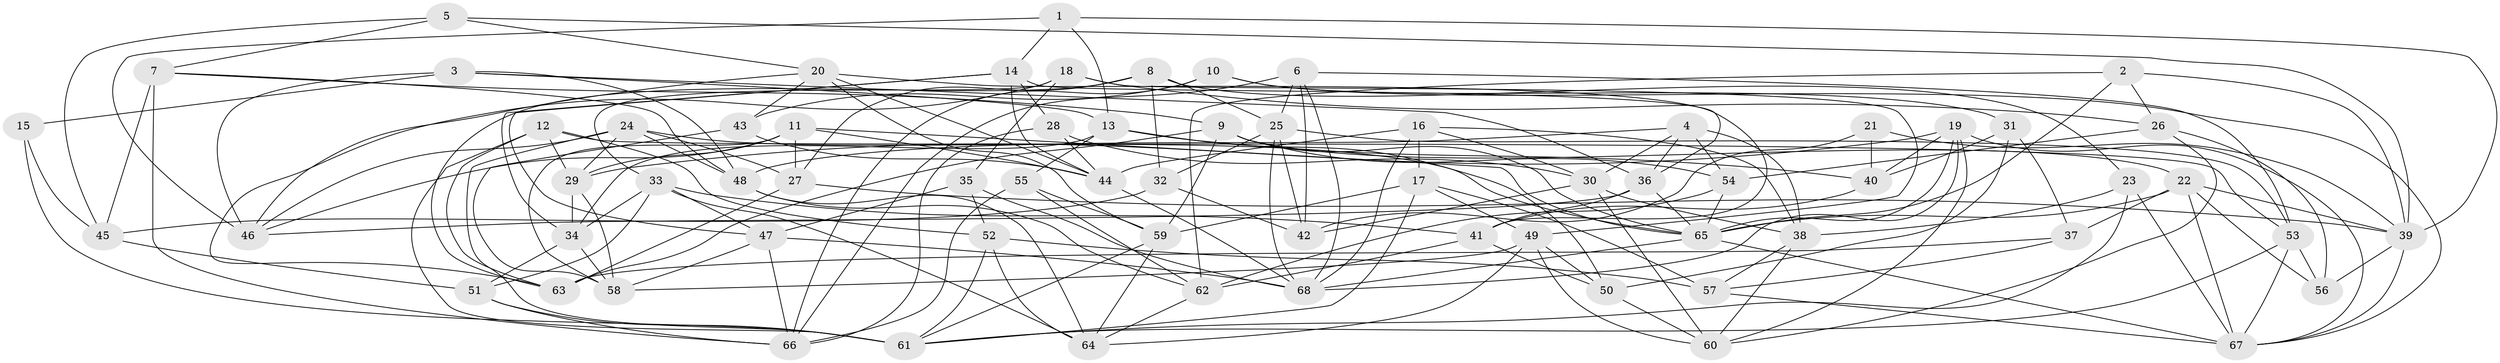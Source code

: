 // original degree distribution, {4: 1.0}
// Generated by graph-tools (version 1.1) at 2025/03/03/09/25 03:03:06]
// undirected, 68 vertices, 186 edges
graph export_dot {
graph [start="1"]
  node [color=gray90,style=filled];
  1;
  2;
  3;
  4;
  5;
  6;
  7;
  8;
  9;
  10;
  11;
  12;
  13;
  14;
  15;
  16;
  17;
  18;
  19;
  20;
  21;
  22;
  23;
  24;
  25;
  26;
  27;
  28;
  29;
  30;
  31;
  32;
  33;
  34;
  35;
  36;
  37;
  38;
  39;
  40;
  41;
  42;
  43;
  44;
  45;
  46;
  47;
  48;
  49;
  50;
  51;
  52;
  53;
  54;
  55;
  56;
  57;
  58;
  59;
  60;
  61;
  62;
  63;
  64;
  65;
  66;
  67;
  68;
  1 -- 13 [weight=1.0];
  1 -- 14 [weight=1.0];
  1 -- 39 [weight=1.0];
  1 -- 46 [weight=1.0];
  2 -- 26 [weight=1.0];
  2 -- 39 [weight=1.0];
  2 -- 62 [weight=1.0];
  2 -- 65 [weight=1.0];
  3 -- 13 [weight=1.0];
  3 -- 15 [weight=2.0];
  3 -- 36 [weight=1.0];
  3 -- 46 [weight=1.0];
  3 -- 48 [weight=1.0];
  4 -- 30 [weight=1.0];
  4 -- 36 [weight=1.0];
  4 -- 38 [weight=1.0];
  4 -- 48 [weight=1.0];
  4 -- 54 [weight=2.0];
  5 -- 7 [weight=1.0];
  5 -- 20 [weight=1.0];
  5 -- 39 [weight=1.0];
  5 -- 45 [weight=1.0];
  6 -- 25 [weight=1.0];
  6 -- 42 [weight=1.0];
  6 -- 53 [weight=1.0];
  6 -- 66 [weight=2.0];
  6 -- 68 [weight=1.0];
  7 -- 9 [weight=1.0];
  7 -- 45 [weight=1.0];
  7 -- 48 [weight=1.0];
  7 -- 66 [weight=2.0];
  8 -- 23 [weight=1.0];
  8 -- 25 [weight=1.0];
  8 -- 27 [weight=2.0];
  8 -- 32 [weight=1.0];
  8 -- 63 [weight=1.0];
  9 -- 22 [weight=1.0];
  9 -- 54 [weight=1.0];
  9 -- 59 [weight=1.0];
  9 -- 63 [weight=1.0];
  9 -- 65 [weight=1.0];
  10 -- 31 [weight=2.0];
  10 -- 43 [weight=2.0];
  10 -- 66 [weight=1.0];
  10 -- 67 [weight=1.0];
  11 -- 27 [weight=1.0];
  11 -- 29 [weight=1.0];
  11 -- 44 [weight=1.0];
  11 -- 46 [weight=1.0];
  11 -- 58 [weight=1.0];
  11 -- 65 [weight=1.0];
  12 -- 29 [weight=1.0];
  12 -- 52 [weight=1.0];
  12 -- 53 [weight=1.0];
  12 -- 61 [weight=2.0];
  12 -- 63 [weight=1.0];
  13 -- 34 [weight=1.0];
  13 -- 40 [weight=1.0];
  13 -- 50 [weight=1.0];
  13 -- 55 [weight=1.0];
  14 -- 28 [weight=1.0];
  14 -- 34 [weight=1.0];
  14 -- 36 [weight=1.0];
  14 -- 44 [weight=1.0];
  14 -- 47 [weight=1.0];
  15 -- 45 [weight=1.0];
  15 -- 61 [weight=1.0];
  16 -- 17 [weight=2.0];
  16 -- 30 [weight=1.0];
  16 -- 38 [weight=1.0];
  16 -- 44 [weight=1.0];
  16 -- 68 [weight=1.0];
  17 -- 49 [weight=1.0];
  17 -- 57 [weight=1.0];
  17 -- 59 [weight=1.0];
  17 -- 61 [weight=1.0];
  18 -- 26 [weight=2.0];
  18 -- 33 [weight=1.0];
  18 -- 35 [weight=1.0];
  18 -- 49 [weight=1.0];
  18 -- 63 [weight=1.0];
  19 -- 29 [weight=1.0];
  19 -- 40 [weight=1.0];
  19 -- 60 [weight=1.0];
  19 -- 65 [weight=1.0];
  19 -- 67 [weight=1.0];
  19 -- 68 [weight=1.0];
  20 -- 41 [weight=1.0];
  20 -- 43 [weight=1.0];
  20 -- 44 [weight=1.0];
  20 -- 46 [weight=1.0];
  20 -- 59 [weight=1.0];
  21 -- 39 [weight=1.0];
  21 -- 40 [weight=2.0];
  21 -- 42 [weight=1.0];
  22 -- 37 [weight=1.0];
  22 -- 39 [weight=1.0];
  22 -- 56 [weight=1.0];
  22 -- 65 [weight=1.0];
  22 -- 67 [weight=1.0];
  23 -- 38 [weight=1.0];
  23 -- 61 [weight=1.0];
  23 -- 67 [weight=1.0];
  24 -- 27 [weight=1.0];
  24 -- 29 [weight=1.0];
  24 -- 46 [weight=1.0];
  24 -- 48 [weight=1.0];
  24 -- 61 [weight=1.0];
  24 -- 65 [weight=1.0];
  25 -- 32 [weight=1.0];
  25 -- 42 [weight=1.0];
  25 -- 53 [weight=1.0];
  25 -- 68 [weight=1.0];
  26 -- 54 [weight=1.0];
  26 -- 56 [weight=1.0];
  26 -- 60 [weight=1.0];
  27 -- 39 [weight=1.0];
  27 -- 63 [weight=1.0];
  28 -- 30 [weight=1.0];
  28 -- 44 [weight=1.0];
  28 -- 66 [weight=1.0];
  29 -- 34 [weight=1.0];
  29 -- 58 [weight=1.0];
  30 -- 38 [weight=1.0];
  30 -- 42 [weight=1.0];
  30 -- 60 [weight=1.0];
  31 -- 37 [weight=1.0];
  31 -- 40 [weight=1.0];
  31 -- 50 [weight=2.0];
  32 -- 42 [weight=2.0];
  32 -- 45 [weight=2.0];
  33 -- 34 [weight=1.0];
  33 -- 41 [weight=1.0];
  33 -- 47 [weight=1.0];
  33 -- 51 [weight=1.0];
  33 -- 64 [weight=1.0];
  34 -- 51 [weight=1.0];
  34 -- 58 [weight=1.0];
  35 -- 47 [weight=1.0];
  35 -- 52 [weight=1.0];
  35 -- 68 [weight=1.0];
  36 -- 41 [weight=1.0];
  36 -- 46 [weight=1.0];
  36 -- 65 [weight=1.0];
  37 -- 57 [weight=1.0];
  37 -- 63 [weight=1.0];
  38 -- 57 [weight=1.0];
  38 -- 60 [weight=1.0];
  39 -- 56 [weight=1.0];
  39 -- 67 [weight=1.0];
  40 -- 41 [weight=1.0];
  41 -- 50 [weight=1.0];
  41 -- 62 [weight=1.0];
  43 -- 44 [weight=2.0];
  43 -- 58 [weight=1.0];
  44 -- 68 [weight=1.0];
  45 -- 51 [weight=1.0];
  47 -- 58 [weight=1.0];
  47 -- 66 [weight=1.0];
  47 -- 68 [weight=1.0];
  48 -- 62 [weight=1.0];
  48 -- 64 [weight=1.0];
  49 -- 50 [weight=1.0];
  49 -- 58 [weight=1.0];
  49 -- 60 [weight=1.0];
  49 -- 64 [weight=1.0];
  50 -- 60 [weight=1.0];
  51 -- 61 [weight=1.0];
  51 -- 66 [weight=2.0];
  52 -- 57 [weight=2.0];
  52 -- 61 [weight=1.0];
  52 -- 64 [weight=1.0];
  53 -- 56 [weight=1.0];
  53 -- 61 [weight=1.0];
  53 -- 67 [weight=1.0];
  54 -- 62 [weight=1.0];
  54 -- 65 [weight=1.0];
  55 -- 59 [weight=1.0];
  55 -- 62 [weight=1.0];
  55 -- 66 [weight=1.0];
  57 -- 67 [weight=1.0];
  59 -- 61 [weight=1.0];
  59 -- 64 [weight=1.0];
  62 -- 64 [weight=1.0];
  65 -- 67 [weight=1.0];
  65 -- 68 [weight=1.0];
}
